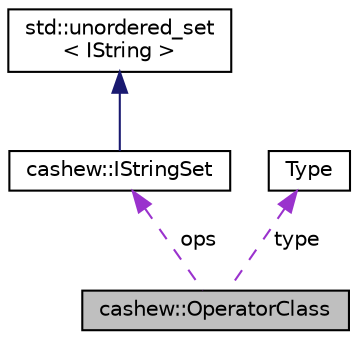 digraph "cashew::OperatorClass"
{
  edge [fontname="Helvetica",fontsize="10",labelfontname="Helvetica",labelfontsize="10"];
  node [fontname="Helvetica",fontsize="10",shape=record];
  Node1 [label="cashew::OperatorClass",height=0.2,width=0.4,color="black", fillcolor="grey75", style="filled", fontcolor="black"];
  Node2 -> Node1 [dir="back",color="darkorchid3",fontsize="10",style="dashed",label=" ops" ];
  Node2 [label="cashew::IStringSet",height=0.2,width=0.4,color="black", fillcolor="white", style="filled",URL="$classcashew_1_1_i_string_set.html"];
  Node3 -> Node2 [dir="back",color="midnightblue",fontsize="10",style="solid"];
  Node3 [label="std::unordered_set\l\< IString \>",height=0.2,width=0.4,color="black", fillcolor="white", style="filled",URL="$classstd_1_1unordered__set.html"];
  Node4 -> Node1 [dir="back",color="darkorchid3",fontsize="10",style="dashed",label=" type" ];
  Node4 [label="Type",height=0.2,width=0.4,color="black", fillcolor="white", style="filled",URL="$struct_type.html"];
}
